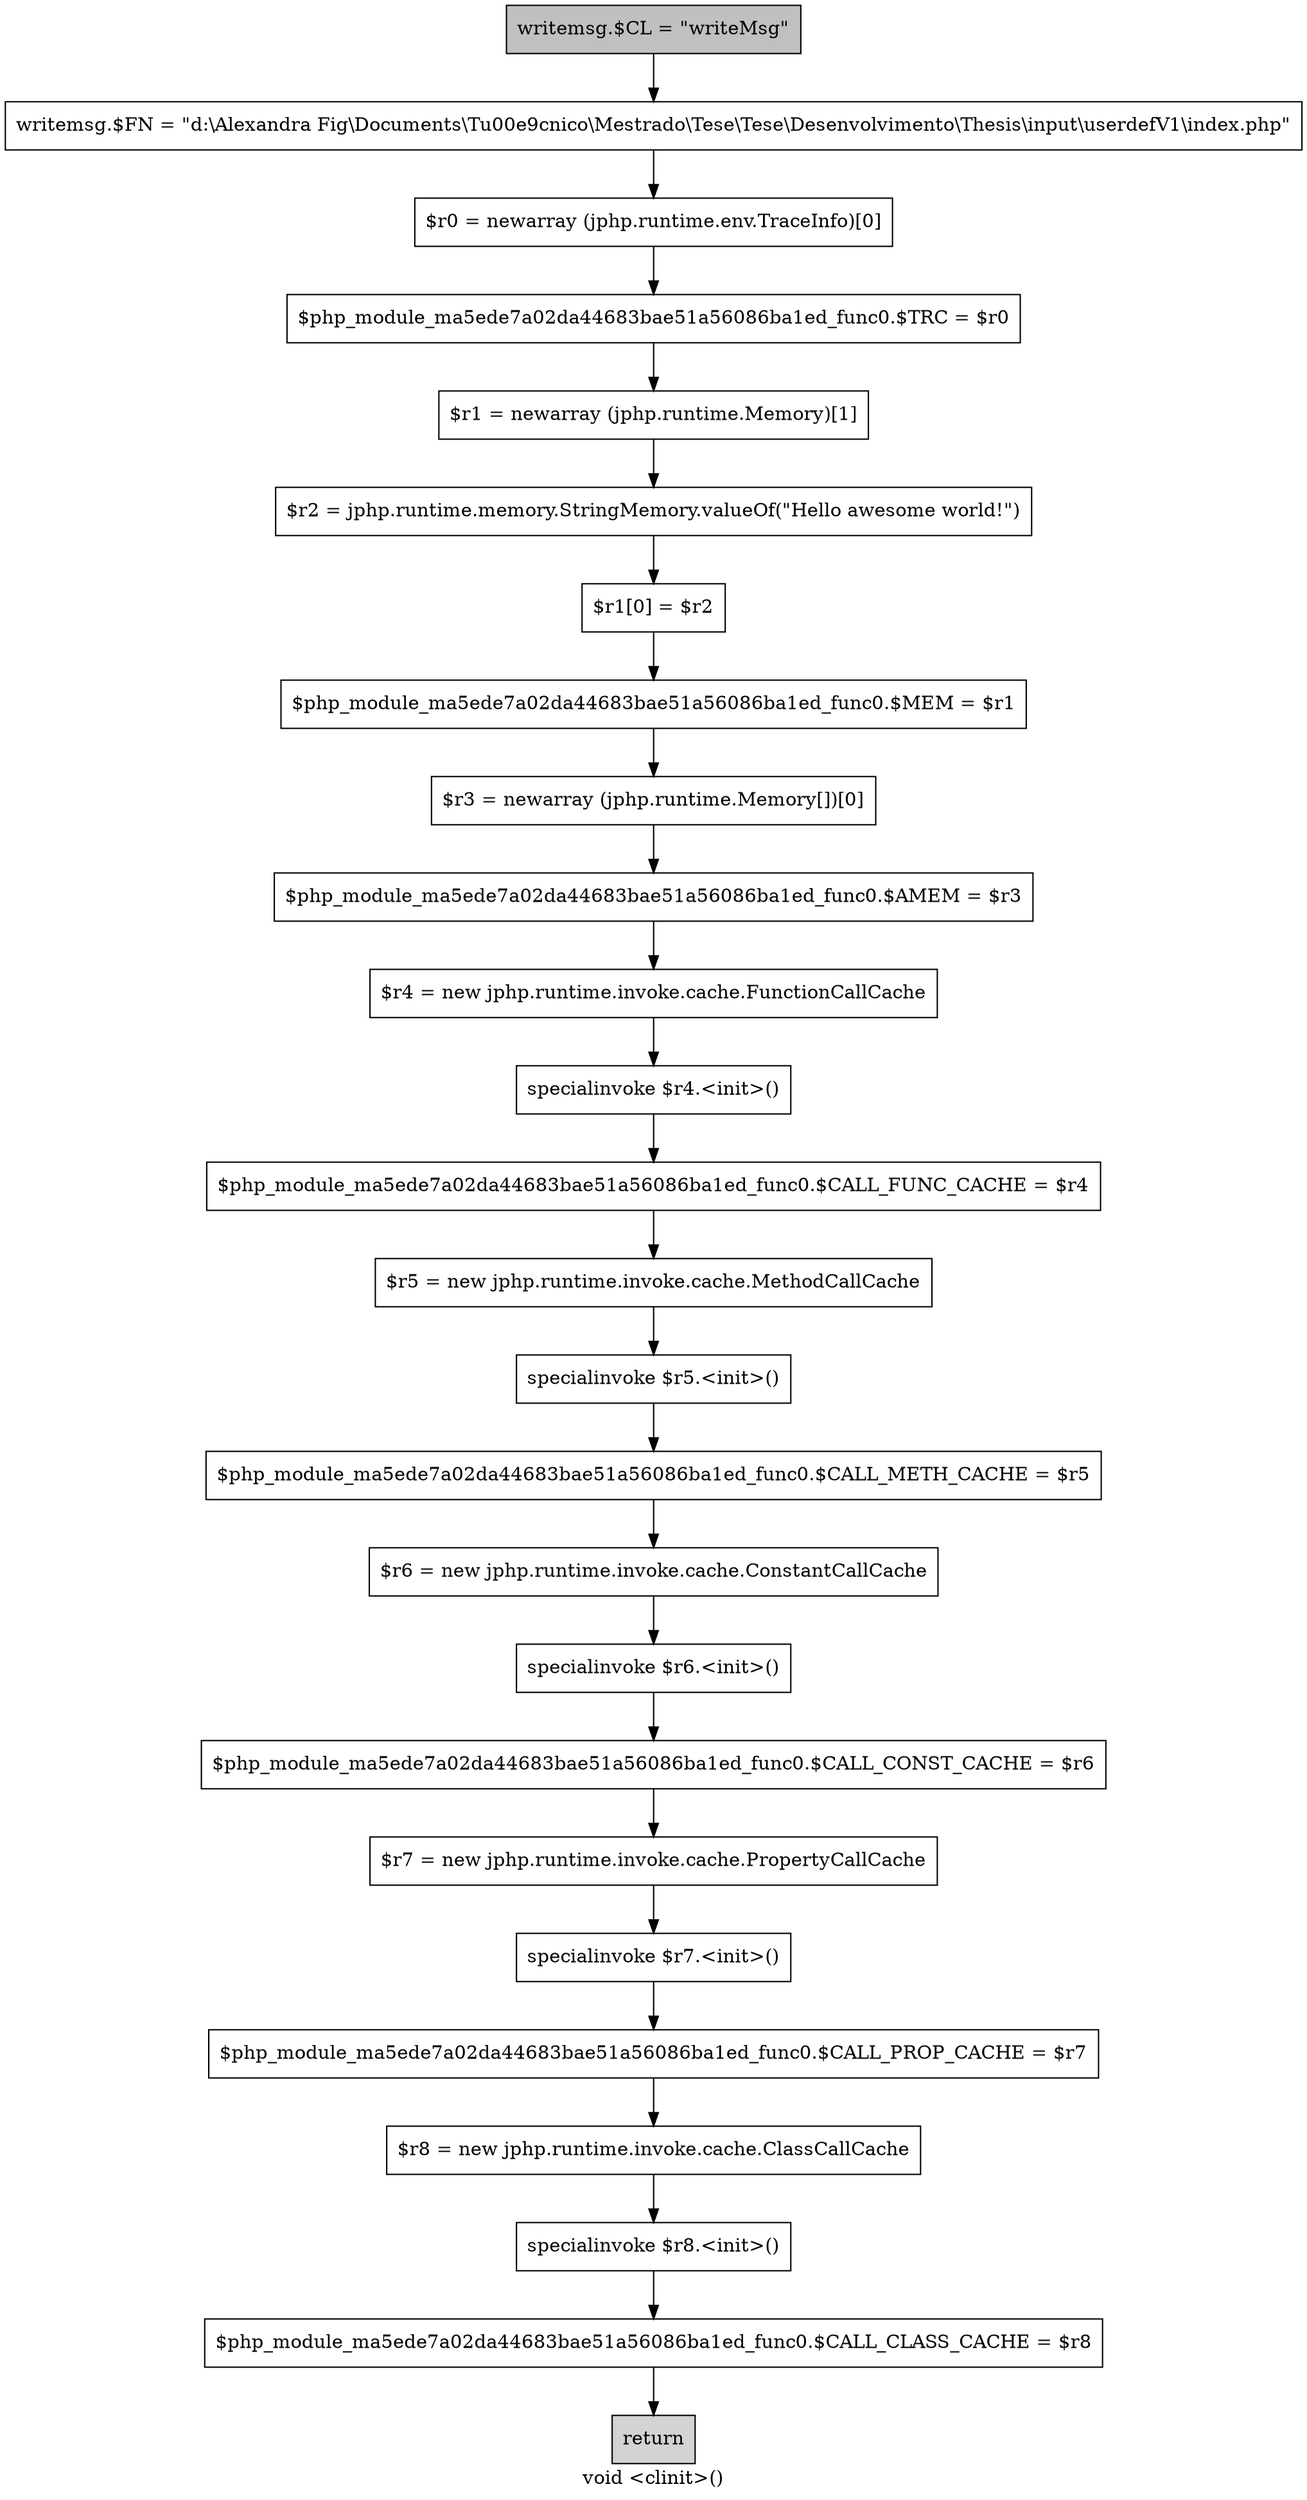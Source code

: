 digraph "void <clinit>()" {
    label="void <clinit>()";
    node [shape=box];
    "0" [style=filled,fillcolor=gray,label="writemsg.$CL = \"writeMsg\"",];
    "1" [label="writemsg.$FN = \"d:\\Alexandra Fig\\Documents\\T\u00e9cnico\\Mestrado\\Tese\\Tese\\Desenvolvimento\\Thesis\\input\\userdefV1\\index.php\"",];
    "0"->"1";
    "2" [label="$r0 = newarray (jphp.runtime.env.TraceInfo)[0]",];
    "1"->"2";
    "3" [label="$php_module_ma5ede7a02da44683bae51a56086ba1ed_func0.$TRC = $r0",];
    "2"->"3";
    "4" [label="$r1 = newarray (jphp.runtime.Memory)[1]",];
    "3"->"4";
    "5" [label="$r2 = jphp.runtime.memory.StringMemory.valueOf(\"Hello awesome world!\")",];
    "4"->"5";
    "6" [label="$r1[0] = $r2",];
    "5"->"6";
    "7" [label="$php_module_ma5ede7a02da44683bae51a56086ba1ed_func0.$MEM = $r1",];
    "6"->"7";
    "8" [label="$r3 = newarray (jphp.runtime.Memory[])[0]",];
    "7"->"8";
    "9" [label="$php_module_ma5ede7a02da44683bae51a56086ba1ed_func0.$AMEM = $r3",];
    "8"->"9";
    "10" [label="$r4 = new jphp.runtime.invoke.cache.FunctionCallCache",];
    "9"->"10";
    "11" [label="specialinvoke $r4.<init>()",];
    "10"->"11";
    "12" [label="$php_module_ma5ede7a02da44683bae51a56086ba1ed_func0.$CALL_FUNC_CACHE = $r4",];
    "11"->"12";
    "13" [label="$r5 = new jphp.runtime.invoke.cache.MethodCallCache",];
    "12"->"13";
    "14" [label="specialinvoke $r5.<init>()",];
    "13"->"14";
    "15" [label="$php_module_ma5ede7a02da44683bae51a56086ba1ed_func0.$CALL_METH_CACHE = $r5",];
    "14"->"15";
    "16" [label="$r6 = new jphp.runtime.invoke.cache.ConstantCallCache",];
    "15"->"16";
    "17" [label="specialinvoke $r6.<init>()",];
    "16"->"17";
    "18" [label="$php_module_ma5ede7a02da44683bae51a56086ba1ed_func0.$CALL_CONST_CACHE = $r6",];
    "17"->"18";
    "19" [label="$r7 = new jphp.runtime.invoke.cache.PropertyCallCache",];
    "18"->"19";
    "20" [label="specialinvoke $r7.<init>()",];
    "19"->"20";
    "21" [label="$php_module_ma5ede7a02da44683bae51a56086ba1ed_func0.$CALL_PROP_CACHE = $r7",];
    "20"->"21";
    "22" [label="$r8 = new jphp.runtime.invoke.cache.ClassCallCache",];
    "21"->"22";
    "23" [label="specialinvoke $r8.<init>()",];
    "22"->"23";
    "24" [label="$php_module_ma5ede7a02da44683bae51a56086ba1ed_func0.$CALL_CLASS_CACHE = $r8",];
    "23"->"24";
    "25" [style=filled,fillcolor=lightgray,label="return",];
    "24"->"25";
}
